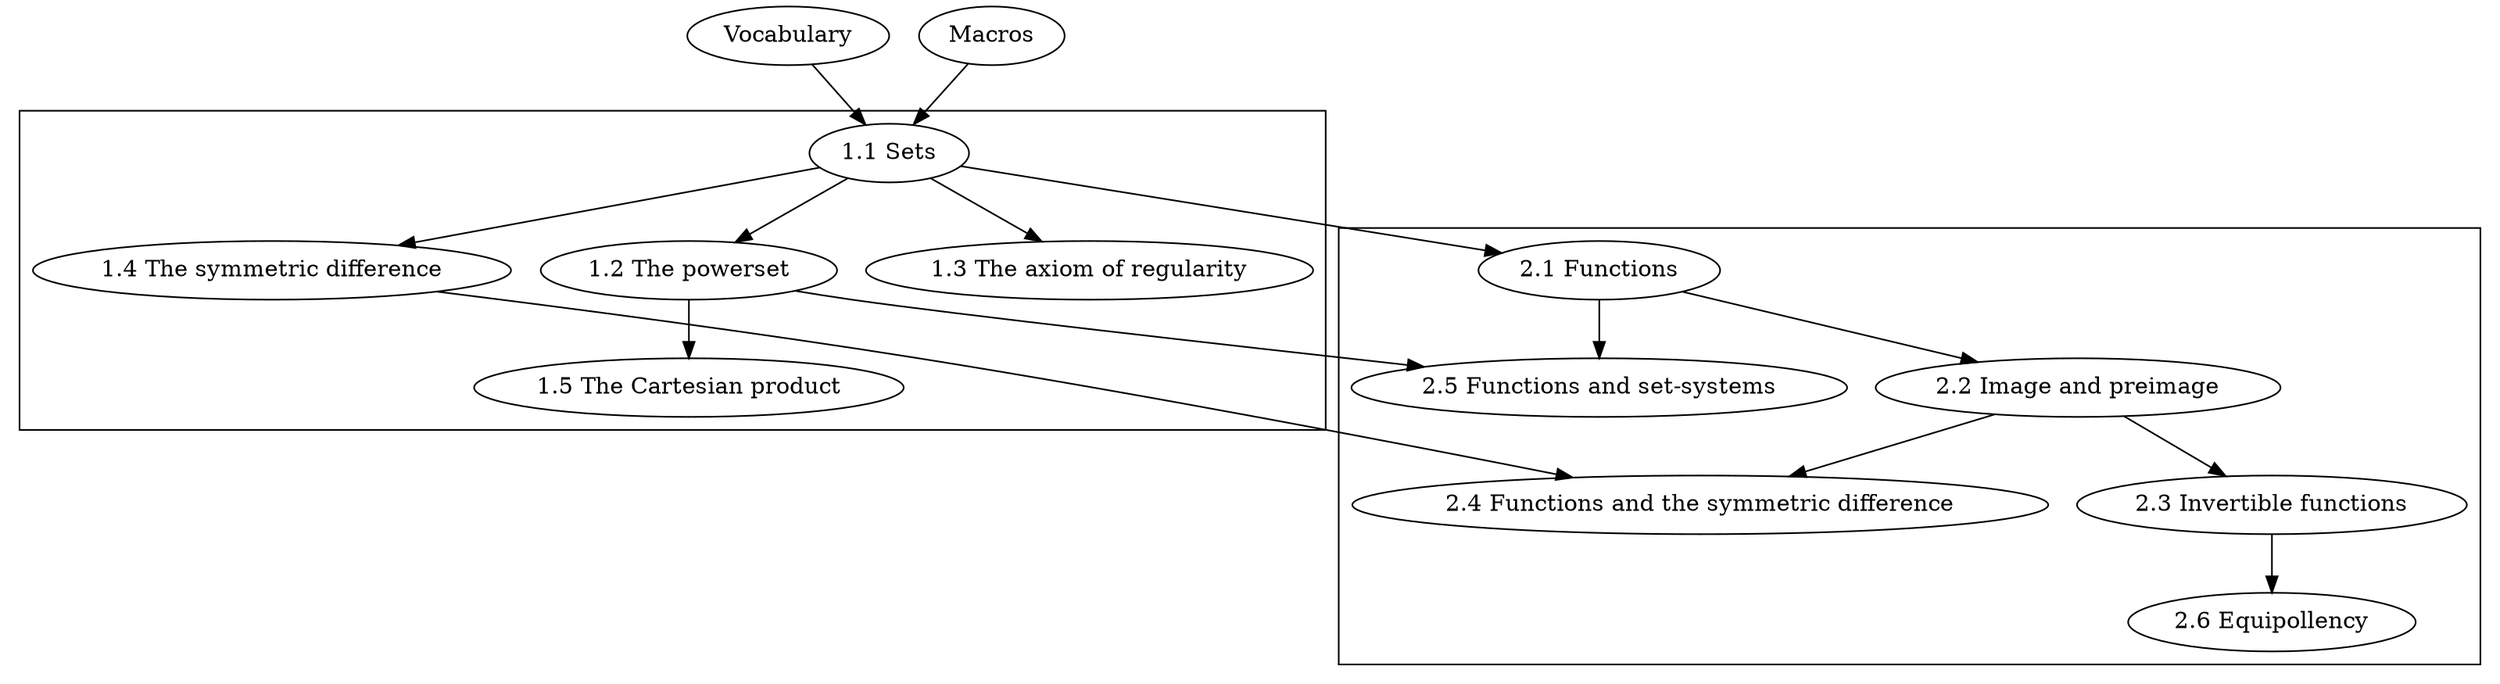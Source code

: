 digraph Sections {
  vocab [label = "Vocabulary"]
  macros [label = "Macros"]

  subgraph cluster_1 {
    set_01 [label = "1.1 Sets"]
    set_02 [label = "1.2 The powerset"]
    set_03 [label = "1.3 The axiom of regularity"]
    set_04 [label = "1.4 The symmetric difference"]
    set_05 [label = "1.5 The Cartesian product"]
  }

  subgraph cluster_2 {
    fun_01 [label = "2.1 Functions"]
    fun_02 [label = "2.2 Image and preimage"]
    fun_03 [label = "2.3 Invertible functions"]
    fun_04 [label = "2.4 Functions and the symmetric difference"]
    fun_05 [label = "2.5 Functions and set-systems"]
    fun_06 [label = "2.6 Equipollency"]
  }

  /* 1.1 */ vocab, macros   -> set_01
  /* 1.2 */ set_01          -> set_02
  /* 1.3 */ set_01          -> set_03
  /* 1.4 */ set_01          -> set_04
  /* 1.5 */ set_02          -> set_05

  /* 2.1 */ set_01          -> fun_01
  /* 2.2 */ fun_01          -> fun_02
  /* 2.3 */ fun_02          -> fun_03
  /* 2.4 */ set_04, fun_02  -> fun_04
  /* 2.5 */ set_02, fun_01  -> fun_05
  /* 2.6 */ fun_03          -> fun_06
}
